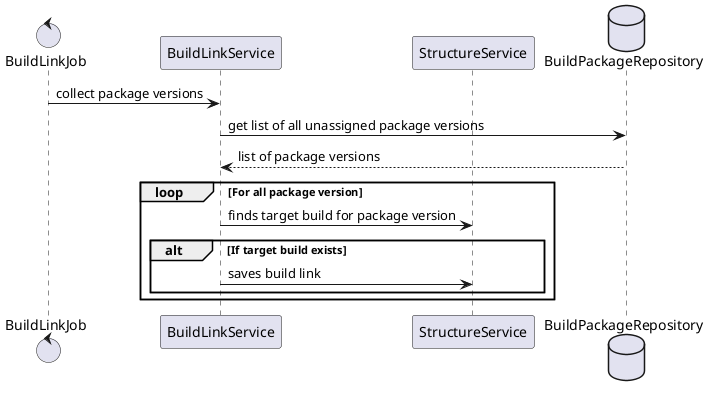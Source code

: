 @startuml

control BuildLinkJob
participant BuildLinkService
participant StructureService
database BuildPackageRepository

BuildLinkJob -> BuildLinkService: collect package versions

BuildLinkService -> BuildPackageRepository: get list of all unassigned package versions
BuildPackageRepository --> BuildLinkService: list of package versions

loop For all package version
    BuildLinkService -> StructureService: finds target build for package version
    alt If target build exists
        BuildLinkService -> StructureService: saves build link
    end
end

@enduml
